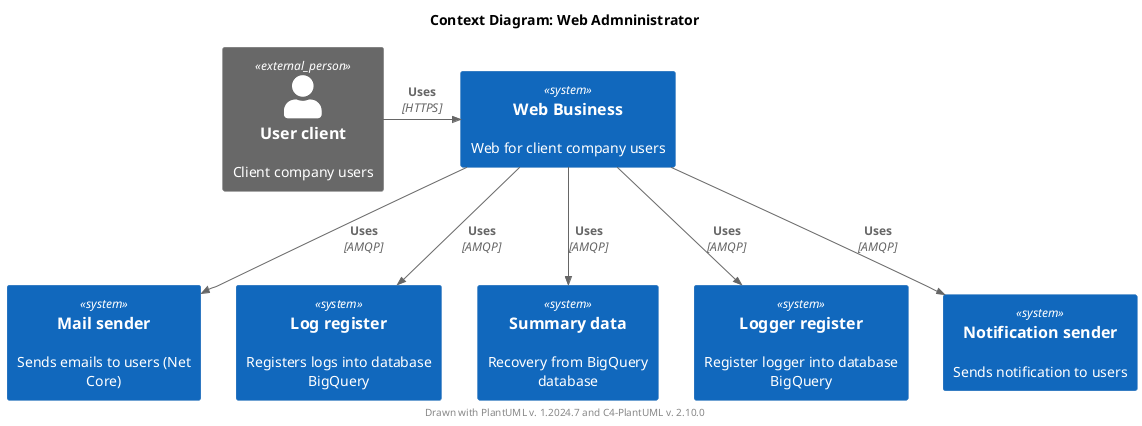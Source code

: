 @startuml blogging-context
title "Context Diagram: Web Admninistrator"
!include <C4/C4_Component>

' Persons
Person_Ext(userPerson, "User client", "Client company users")

' Applications
System(businessSystem, "Web Business", "Web for client company users")
System(mailSystem, "Mail sender", "Sends emails to users (Net Core)")
System(logSystem, "Log register", "Registers logs into database BigQuery")
System(summarySystem, "Summary data", "Recovery from BigQuery database")
System(loggerSystem, "Logger register", "Register logger into database BigQuery")
System(notificationSystem, "Notification sender", "Sends notification to users")

' Relationships
Rel_R(userPerson, businessSystem, "Uses", "HTTPS")
Rel_D(businessSystem, mailSystem, "Uses", "AMQP")
Rel_D(businessSystem, notificationSystem, "Uses", "AMQP")
Rel_D(businessSystem, summarySystem, "Uses", "AMQP")
Rel_D(businessSystem, logSystem, "Uses", "AMQP")
Rel_D(businessSystem, loggerSystem, "Uses", "AMQP")

footer Drawn with PlantUML v. %version() and C4-PlantUML v. C4Version()
@enduml